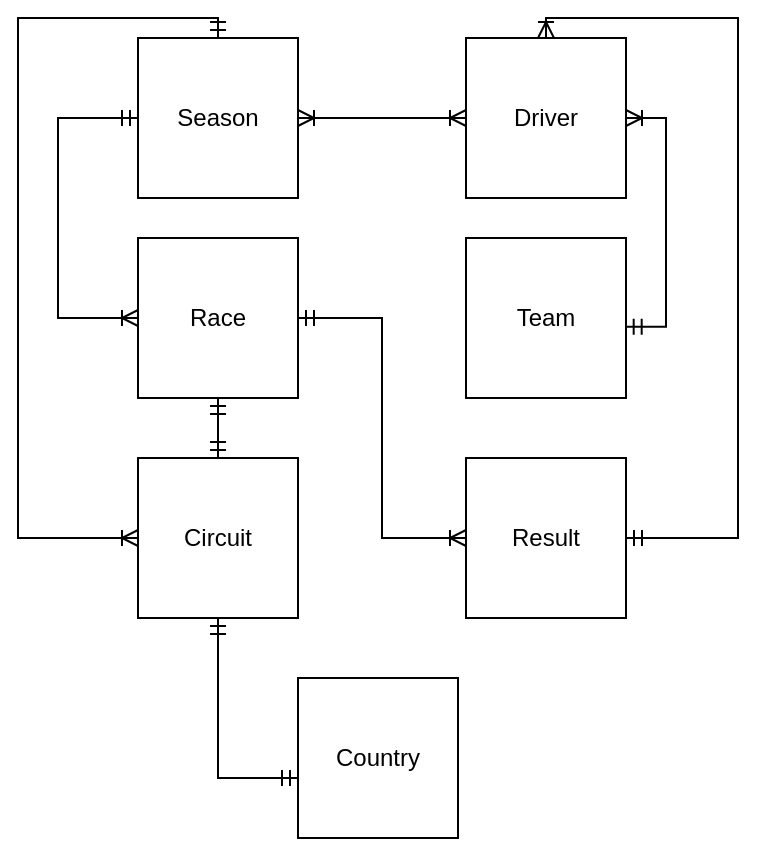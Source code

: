 <mxfile version="14.8.2" type="github">
  <diagram id="BjNS2pmvgADE4GYuvBID" name="Page-1">
    <mxGraphModel dx="1422" dy="804" grid="1" gridSize="10" guides="1" tooltips="1" connect="1" arrows="1" fold="1" page="1" pageScale="1" pageWidth="827" pageHeight="1169" math="0" shadow="0">
      <root>
        <mxCell id="0" />
        <mxCell id="1" parent="0" />
        <mxCell id="AVKD9DnOGfVbJumX4m-C-29" style="edgeStyle=orthogonalEdgeStyle;rounded=0;orthogonalLoop=1;jettySize=auto;html=1;startArrow=ERoneToMany;startFill=0;endArrow=ERoneToMany;endFill=0;" parent="1" source="AVKD9DnOGfVbJumX4m-C-1" edge="1">
          <mxGeometry relative="1" as="geometry">
            <mxPoint x="374" y="160" as="targetPoint" />
          </mxGeometry>
        </mxCell>
        <mxCell id="AVKD9DnOGfVbJumX4m-C-30" style="edgeStyle=orthogonalEdgeStyle;rounded=0;orthogonalLoop=1;jettySize=auto;html=1;startArrow=ERmandOne;startFill=0;endArrow=ERoneToMany;endFill=0;" parent="1" source="AVKD9DnOGfVbJumX4m-C-1" target="AVKD9DnOGfVbJumX4m-C-6" edge="1">
          <mxGeometry relative="1" as="geometry">
            <mxPoint x="207" y="270" as="targetPoint" />
            <Array as="points">
              <mxPoint x="170" y="160" />
              <mxPoint x="170" y="260" />
            </Array>
          </mxGeometry>
        </mxCell>
        <mxCell id="AVKD9DnOGfVbJumX4m-C-36" style="edgeStyle=orthogonalEdgeStyle;rounded=0;orthogonalLoop=1;jettySize=auto;html=1;startArrow=ERmandOne;startFill=0;endArrow=ERoneToMany;endFill=0;entryX=0;entryY=0.5;entryDx=0;entryDy=0;" parent="1" source="AVKD9DnOGfVbJumX4m-C-1" target="AVKD9DnOGfVbJumX4m-C-3" edge="1">
          <mxGeometry relative="1" as="geometry">
            <mxPoint x="200" y="370" as="targetPoint" />
            <Array as="points">
              <mxPoint x="250" y="110" />
              <mxPoint x="150" y="110" />
              <mxPoint x="150" y="370" />
            </Array>
          </mxGeometry>
        </mxCell>
        <mxCell id="AVKD9DnOGfVbJumX4m-C-1" value="Season" style="whiteSpace=wrap;html=1;aspect=fixed;" parent="1" vertex="1">
          <mxGeometry x="210" y="120" width="80" height="80" as="geometry" />
        </mxCell>
        <mxCell id="AVKD9DnOGfVbJumX4m-C-34" style="edgeStyle=orthogonalEdgeStyle;rounded=0;orthogonalLoop=1;jettySize=auto;html=1;entryX=0.998;entryY=0.555;entryDx=0;entryDy=0;entryPerimeter=0;startArrow=ERoneToMany;startFill=0;endArrow=ERmandOne;endFill=0;" parent="1" source="AVKD9DnOGfVbJumX4m-C-2" target="AVKD9DnOGfVbJumX4m-C-26" edge="1">
          <mxGeometry relative="1" as="geometry">
            <Array as="points">
              <mxPoint x="474" y="160" />
              <mxPoint x="474" y="264" />
            </Array>
          </mxGeometry>
        </mxCell>
        <mxCell id="AVKD9DnOGfVbJumX4m-C-35" style="edgeStyle=orthogonalEdgeStyle;rounded=0;orthogonalLoop=1;jettySize=auto;html=1;entryX=1;entryY=0.5;entryDx=0;entryDy=0;startArrow=ERoneToMany;startFill=0;endArrow=ERmandOne;endFill=0;" parent="1" source="AVKD9DnOGfVbJumX4m-C-2" target="AVKD9DnOGfVbJumX4m-C-4" edge="1">
          <mxGeometry relative="1" as="geometry">
            <Array as="points">
              <mxPoint x="414" y="110" />
              <mxPoint x="510" y="110" />
              <mxPoint x="510" y="370" />
            </Array>
          </mxGeometry>
        </mxCell>
        <mxCell id="AVKD9DnOGfVbJumX4m-C-2" value="Driver" style="whiteSpace=wrap;html=1;aspect=fixed;" parent="1" vertex="1">
          <mxGeometry x="374" y="120" width="80" height="80" as="geometry" />
        </mxCell>
        <mxCell id="AVKD9DnOGfVbJumX4m-C-33" style="edgeStyle=orthogonalEdgeStyle;rounded=0;orthogonalLoop=1;jettySize=auto;html=1;entryX=0;entryY=0.625;entryDx=0;entryDy=0;entryPerimeter=0;startArrow=ERmandOne;startFill=0;endArrow=ERmandOne;endFill=0;" parent="1" source="AVKD9DnOGfVbJumX4m-C-3" target="AVKD9DnOGfVbJumX4m-C-24" edge="1">
          <mxGeometry relative="1" as="geometry" />
        </mxCell>
        <mxCell id="AVKD9DnOGfVbJumX4m-C-3" value="Circuit" style="whiteSpace=wrap;html=1;aspect=fixed;" parent="1" vertex="1">
          <mxGeometry x="210" y="330" width="80" height="80" as="geometry" />
        </mxCell>
        <mxCell id="AVKD9DnOGfVbJumX4m-C-4" value="Result" style="whiteSpace=wrap;html=1;aspect=fixed;" parent="1" vertex="1">
          <mxGeometry x="374" y="330" width="80" height="80" as="geometry" />
        </mxCell>
        <mxCell id="AVKD9DnOGfVbJumX4m-C-32" style="edgeStyle=orthogonalEdgeStyle;rounded=0;orthogonalLoop=1;jettySize=auto;html=1;entryX=0.5;entryY=0;entryDx=0;entryDy=0;startArrow=ERmandOne;startFill=0;endArrow=ERmandOne;endFill=0;" parent="1" source="AVKD9DnOGfVbJumX4m-C-6" target="AVKD9DnOGfVbJumX4m-C-3" edge="1">
          <mxGeometry relative="1" as="geometry" />
        </mxCell>
        <mxCell id="fzhXm1ZoJf_C1OKNciQI-1" style="edgeStyle=orthogonalEdgeStyle;rounded=0;orthogonalLoop=1;jettySize=auto;html=1;entryX=0;entryY=0.5;entryDx=0;entryDy=0;endArrow=ERoneToMany;endFill=0;startArrow=ERmandOne;startFill=0;" edge="1" parent="1" source="AVKD9DnOGfVbJumX4m-C-6" target="AVKD9DnOGfVbJumX4m-C-4">
          <mxGeometry relative="1" as="geometry" />
        </mxCell>
        <mxCell id="AVKD9DnOGfVbJumX4m-C-6" value="Race" style="whiteSpace=wrap;html=1;aspect=fixed;" parent="1" vertex="1">
          <mxGeometry x="210" y="220" width="80" height="80" as="geometry" />
        </mxCell>
        <mxCell id="AVKD9DnOGfVbJumX4m-C-24" value="Country" style="whiteSpace=wrap;html=1;aspect=fixed;" parent="1" vertex="1">
          <mxGeometry x="290" y="440" width="80" height="80" as="geometry" />
        </mxCell>
        <mxCell id="AVKD9DnOGfVbJumX4m-C-26" value="Team" style="whiteSpace=wrap;html=1;aspect=fixed;" parent="1" vertex="1">
          <mxGeometry x="374" y="220" width="80" height="80" as="geometry" />
        </mxCell>
      </root>
    </mxGraphModel>
  </diagram>
</mxfile>
